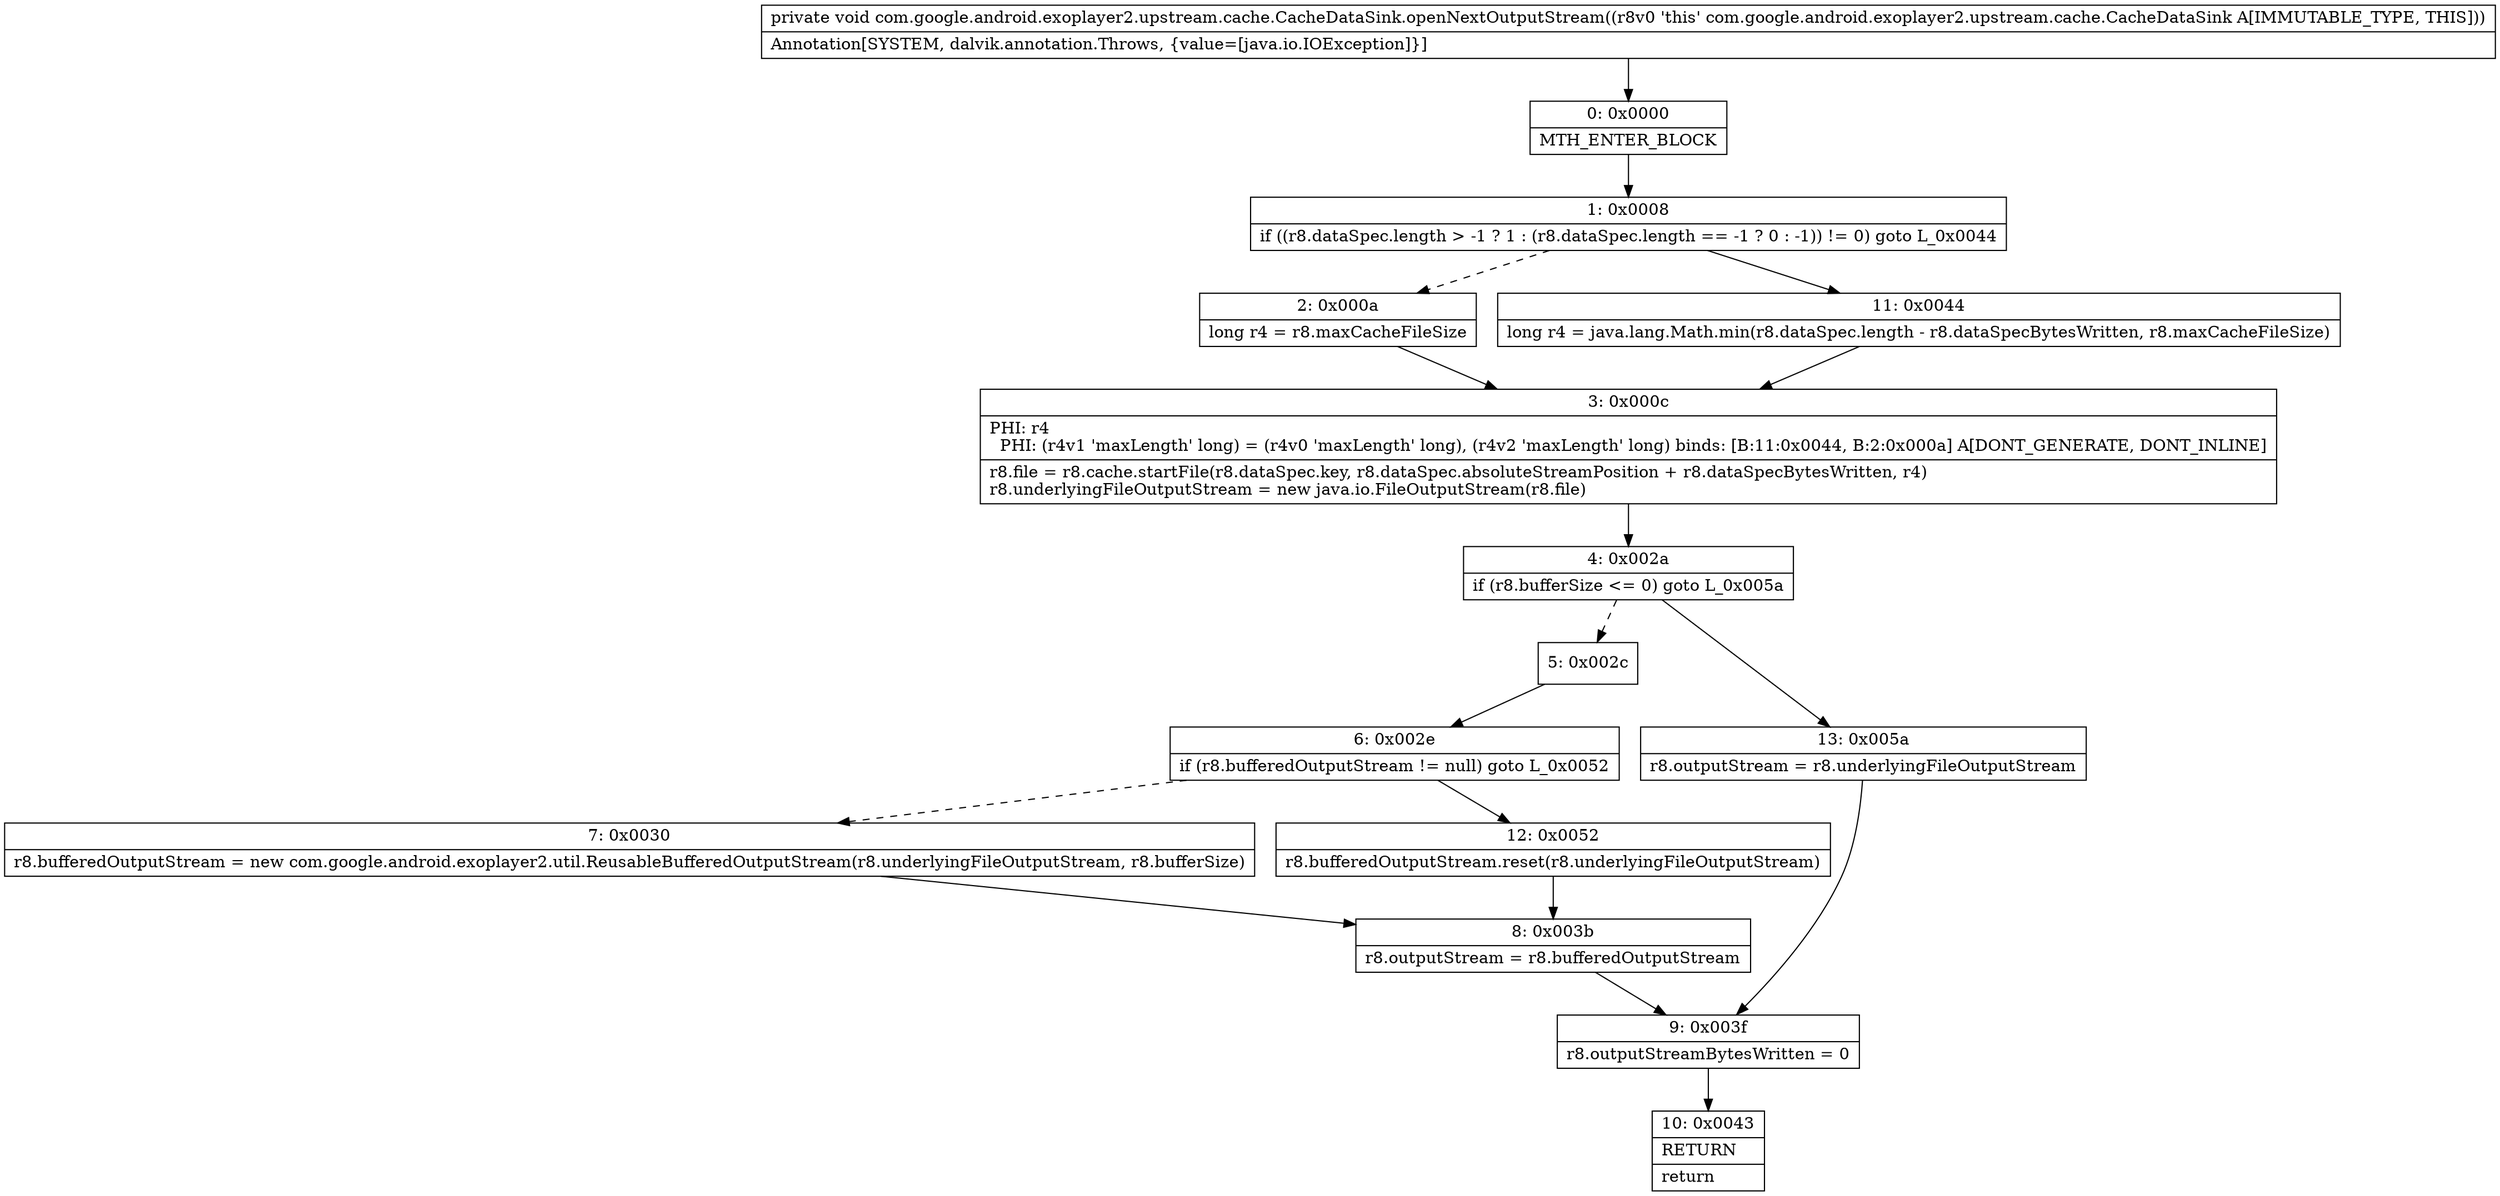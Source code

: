 digraph "CFG forcom.google.android.exoplayer2.upstream.cache.CacheDataSink.openNextOutputStream()V" {
Node_0 [shape=record,label="{0\:\ 0x0000|MTH_ENTER_BLOCK\l}"];
Node_1 [shape=record,label="{1\:\ 0x0008|if ((r8.dataSpec.length \> \-1 ? 1 : (r8.dataSpec.length == \-1 ? 0 : \-1)) != 0) goto L_0x0044\l}"];
Node_2 [shape=record,label="{2\:\ 0x000a|long r4 = r8.maxCacheFileSize\l}"];
Node_3 [shape=record,label="{3\:\ 0x000c|PHI: r4 \l  PHI: (r4v1 'maxLength' long) = (r4v0 'maxLength' long), (r4v2 'maxLength' long) binds: [B:11:0x0044, B:2:0x000a] A[DONT_GENERATE, DONT_INLINE]\l|r8.file = r8.cache.startFile(r8.dataSpec.key, r8.dataSpec.absoluteStreamPosition + r8.dataSpecBytesWritten, r4)\lr8.underlyingFileOutputStream = new java.io.FileOutputStream(r8.file)\l}"];
Node_4 [shape=record,label="{4\:\ 0x002a|if (r8.bufferSize \<= 0) goto L_0x005a\l}"];
Node_5 [shape=record,label="{5\:\ 0x002c}"];
Node_6 [shape=record,label="{6\:\ 0x002e|if (r8.bufferedOutputStream != null) goto L_0x0052\l}"];
Node_7 [shape=record,label="{7\:\ 0x0030|r8.bufferedOutputStream = new com.google.android.exoplayer2.util.ReusableBufferedOutputStream(r8.underlyingFileOutputStream, r8.bufferSize)\l}"];
Node_8 [shape=record,label="{8\:\ 0x003b|r8.outputStream = r8.bufferedOutputStream\l}"];
Node_9 [shape=record,label="{9\:\ 0x003f|r8.outputStreamBytesWritten = 0\l}"];
Node_10 [shape=record,label="{10\:\ 0x0043|RETURN\l|return\l}"];
Node_11 [shape=record,label="{11\:\ 0x0044|long r4 = java.lang.Math.min(r8.dataSpec.length \- r8.dataSpecBytesWritten, r8.maxCacheFileSize)\l}"];
Node_12 [shape=record,label="{12\:\ 0x0052|r8.bufferedOutputStream.reset(r8.underlyingFileOutputStream)\l}"];
Node_13 [shape=record,label="{13\:\ 0x005a|r8.outputStream = r8.underlyingFileOutputStream\l}"];
MethodNode[shape=record,label="{private void com.google.android.exoplayer2.upstream.cache.CacheDataSink.openNextOutputStream((r8v0 'this' com.google.android.exoplayer2.upstream.cache.CacheDataSink A[IMMUTABLE_TYPE, THIS]))  | Annotation[SYSTEM, dalvik.annotation.Throws, \{value=[java.io.IOException]\}]\l}"];
MethodNode -> Node_0;
Node_0 -> Node_1;
Node_1 -> Node_2[style=dashed];
Node_1 -> Node_11;
Node_2 -> Node_3;
Node_3 -> Node_4;
Node_4 -> Node_5[style=dashed];
Node_4 -> Node_13;
Node_5 -> Node_6;
Node_6 -> Node_7[style=dashed];
Node_6 -> Node_12;
Node_7 -> Node_8;
Node_8 -> Node_9;
Node_9 -> Node_10;
Node_11 -> Node_3;
Node_12 -> Node_8;
Node_13 -> Node_9;
}

